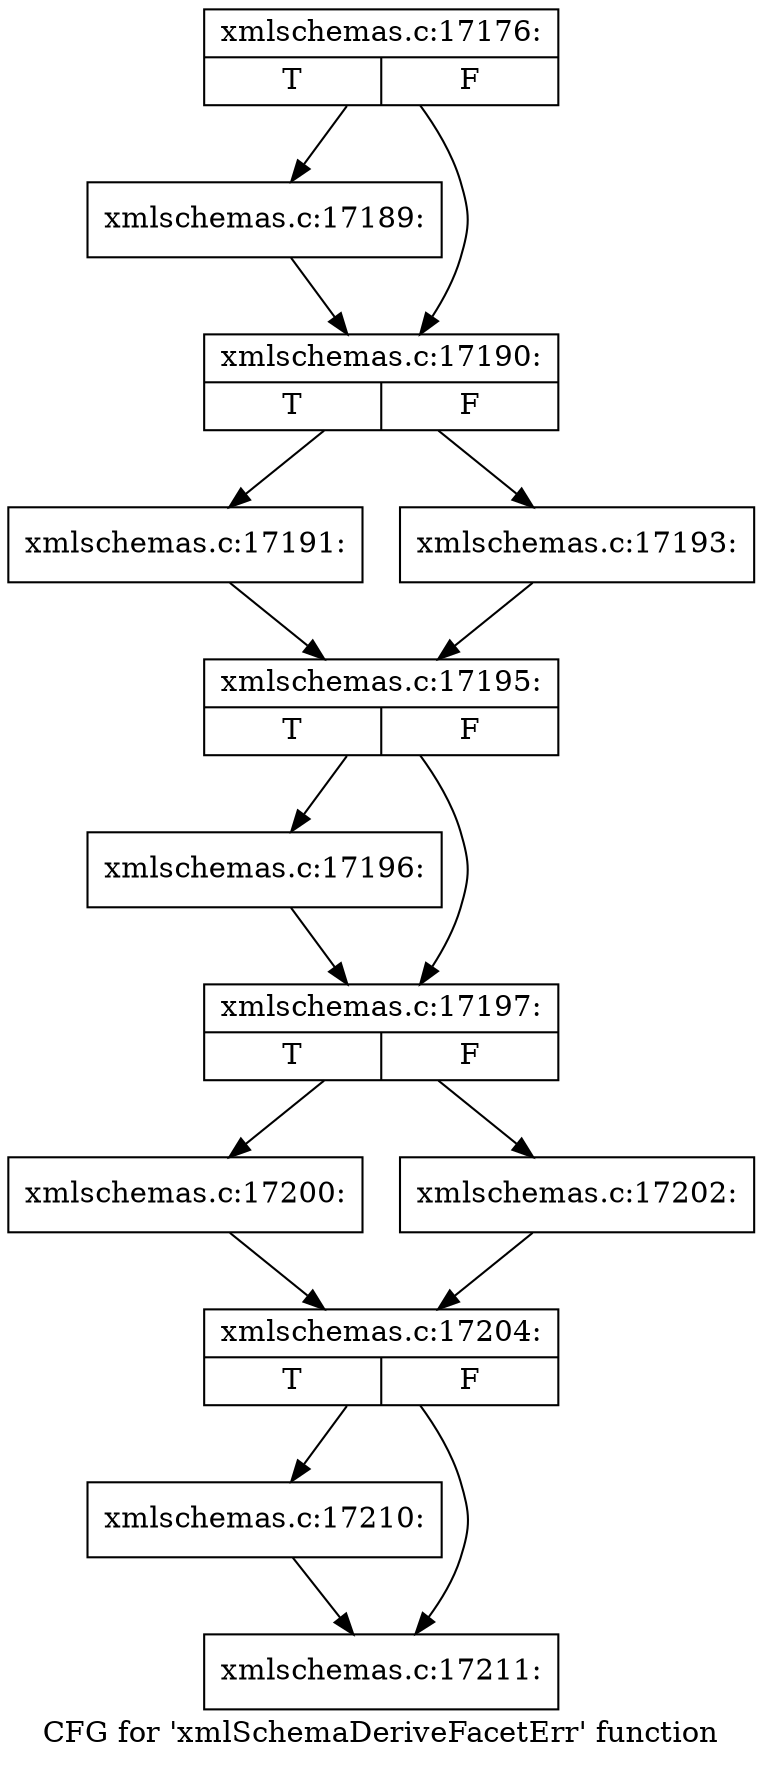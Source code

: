 digraph "CFG for 'xmlSchemaDeriveFacetErr' function" {
	label="CFG for 'xmlSchemaDeriveFacetErr' function";

	Node0x51a23c0 [shape=record,label="{xmlschemas.c:17176:|{<s0>T|<s1>F}}"];
	Node0x51a23c0 -> Node0x51ecb30;
	Node0x51a23c0 -> Node0x51ecb80;
	Node0x51ecb30 [shape=record,label="{xmlschemas.c:17189:}"];
	Node0x51ecb30 -> Node0x51ecb80;
	Node0x51ecb80 [shape=record,label="{xmlschemas.c:17190:|{<s0>T|<s1>F}}"];
	Node0x51ecb80 -> Node0x51ed340;
	Node0x51ecb80 -> Node0x51ed3e0;
	Node0x51ed340 [shape=record,label="{xmlschemas.c:17191:}"];
	Node0x51ed340 -> Node0x51ed390;
	Node0x51ed3e0 [shape=record,label="{xmlschemas.c:17193:}"];
	Node0x51ed3e0 -> Node0x51ed390;
	Node0x51ed390 [shape=record,label="{xmlschemas.c:17195:|{<s0>T|<s1>F}}"];
	Node0x51ed390 -> Node0x51ee040;
	Node0x51ed390 -> Node0x51ee090;
	Node0x51ee040 [shape=record,label="{xmlschemas.c:17196:}"];
	Node0x51ee040 -> Node0x51ee090;
	Node0x51ee090 [shape=record,label="{xmlschemas.c:17197:|{<s0>T|<s1>F}}"];
	Node0x51ee090 -> Node0x51eef20;
	Node0x51ee090 -> Node0x51eefc0;
	Node0x51eef20 [shape=record,label="{xmlschemas.c:17200:}"];
	Node0x51eef20 -> Node0x51eef70;
	Node0x51eefc0 [shape=record,label="{xmlschemas.c:17202:}"];
	Node0x51eefc0 -> Node0x51eef70;
	Node0x51eef70 [shape=record,label="{xmlschemas.c:17204:|{<s0>T|<s1>F}}"];
	Node0x51eef70 -> Node0x51efea0;
	Node0x51eef70 -> Node0x51efef0;
	Node0x51efea0 [shape=record,label="{xmlschemas.c:17210:}"];
	Node0x51efea0 -> Node0x51efef0;
	Node0x51efef0 [shape=record,label="{xmlschemas.c:17211:}"];
}
